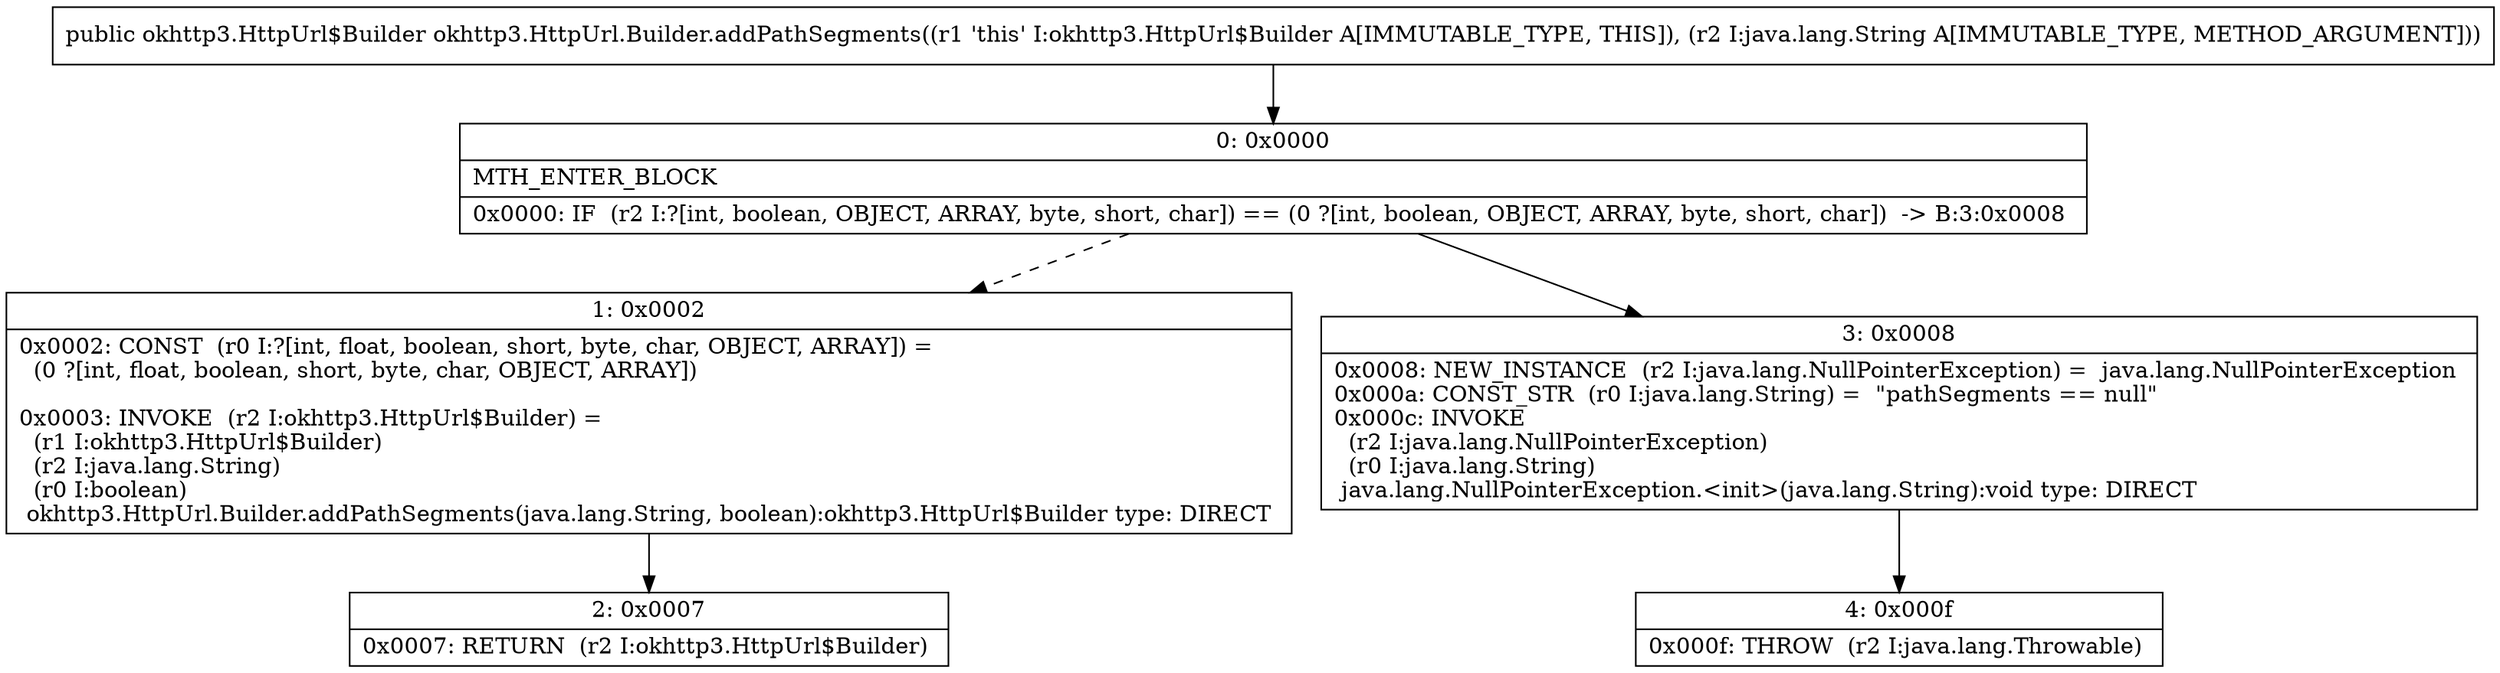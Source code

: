 digraph "CFG forokhttp3.HttpUrl.Builder.addPathSegments(Ljava\/lang\/String;)Lokhttp3\/HttpUrl$Builder;" {
Node_0 [shape=record,label="{0\:\ 0x0000|MTH_ENTER_BLOCK\l|0x0000: IF  (r2 I:?[int, boolean, OBJECT, ARRAY, byte, short, char]) == (0 ?[int, boolean, OBJECT, ARRAY, byte, short, char])  \-\> B:3:0x0008 \l}"];
Node_1 [shape=record,label="{1\:\ 0x0002|0x0002: CONST  (r0 I:?[int, float, boolean, short, byte, char, OBJECT, ARRAY]) = \l  (0 ?[int, float, boolean, short, byte, char, OBJECT, ARRAY])\l \l0x0003: INVOKE  (r2 I:okhttp3.HttpUrl$Builder) = \l  (r1 I:okhttp3.HttpUrl$Builder)\l  (r2 I:java.lang.String)\l  (r0 I:boolean)\l okhttp3.HttpUrl.Builder.addPathSegments(java.lang.String, boolean):okhttp3.HttpUrl$Builder type: DIRECT \l}"];
Node_2 [shape=record,label="{2\:\ 0x0007|0x0007: RETURN  (r2 I:okhttp3.HttpUrl$Builder) \l}"];
Node_3 [shape=record,label="{3\:\ 0x0008|0x0008: NEW_INSTANCE  (r2 I:java.lang.NullPointerException) =  java.lang.NullPointerException \l0x000a: CONST_STR  (r0 I:java.lang.String) =  \"pathSegments == null\" \l0x000c: INVOKE  \l  (r2 I:java.lang.NullPointerException)\l  (r0 I:java.lang.String)\l java.lang.NullPointerException.\<init\>(java.lang.String):void type: DIRECT \l}"];
Node_4 [shape=record,label="{4\:\ 0x000f|0x000f: THROW  (r2 I:java.lang.Throwable) \l}"];
MethodNode[shape=record,label="{public okhttp3.HttpUrl$Builder okhttp3.HttpUrl.Builder.addPathSegments((r1 'this' I:okhttp3.HttpUrl$Builder A[IMMUTABLE_TYPE, THIS]), (r2 I:java.lang.String A[IMMUTABLE_TYPE, METHOD_ARGUMENT])) }"];
MethodNode -> Node_0;
Node_0 -> Node_1[style=dashed];
Node_0 -> Node_3;
Node_1 -> Node_2;
Node_3 -> Node_4;
}


